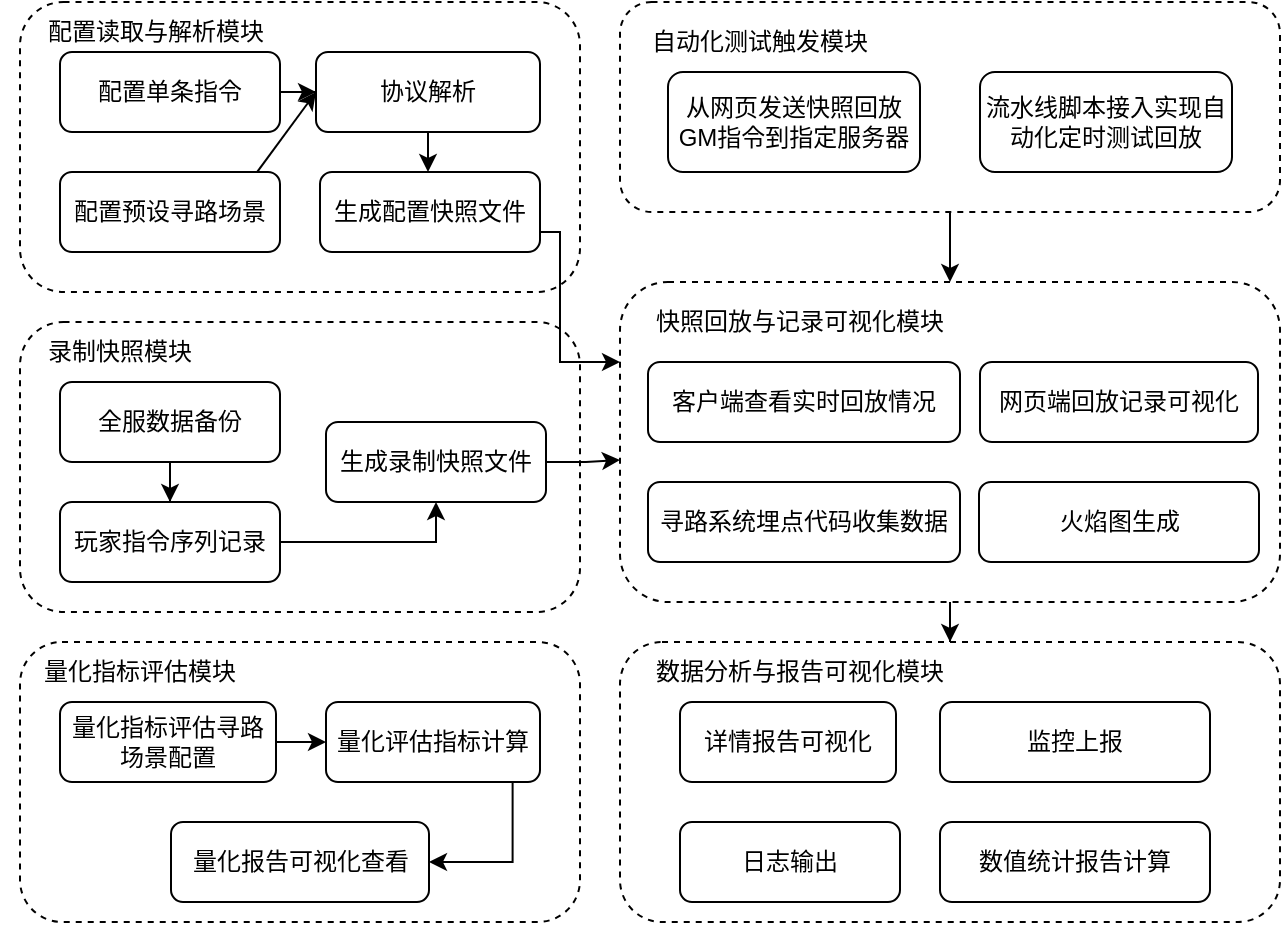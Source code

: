 <mxfile version="21.1.2" type="github">
  <diagram name="第 1 页" id="_HLhGxwpYuxkz-Yx8gkG">
    <mxGraphModel dx="836" dy="495" grid="1" gridSize="10" guides="1" tooltips="1" connect="1" arrows="1" fold="1" page="1" pageScale="1" pageWidth="827" pageHeight="1169" math="0" shadow="0">
      <root>
        <mxCell id="0" />
        <mxCell id="1" parent="0" />
        <mxCell id="xh50NrFgKcKKcXBhV88J-38" style="edgeStyle=orthogonalEdgeStyle;rounded=0;orthogonalLoop=1;jettySize=auto;html=1;entryX=0.5;entryY=0;entryDx=0;entryDy=0;" parent="1" source="xh50NrFgKcKKcXBhV88J-18" target="xh50NrFgKcKKcXBhV88J-19" edge="1">
          <mxGeometry relative="1" as="geometry">
            <mxPoint x="570" y="365" as="targetPoint" />
          </mxGeometry>
        </mxCell>
        <mxCell id="xh50NrFgKcKKcXBhV88J-18" value="" style="rounded=1;whiteSpace=wrap;html=1;dashed=1;" parent="1" vertex="1">
          <mxGeometry x="400" y="180" width="330" height="160" as="geometry" />
        </mxCell>
        <mxCell id="xh50NrFgKcKKcXBhV88J-13" value="" style="rounded=1;whiteSpace=wrap;html=1;dashed=1;" parent="1" vertex="1">
          <mxGeometry x="100" y="200" width="280" height="145" as="geometry" />
        </mxCell>
        <mxCell id="xh50NrFgKcKKcXBhV88J-12" value="" style="rounded=1;whiteSpace=wrap;html=1;dashed=1;" parent="1" vertex="1">
          <mxGeometry x="100" y="40" width="280" height="145" as="geometry" />
        </mxCell>
        <mxCell id="xh50NrFgKcKKcXBhV88J-29" style="edgeStyle=orthogonalEdgeStyle;rounded=0;orthogonalLoop=1;jettySize=auto;html=1;exitX=1;exitY=0.5;exitDx=0;exitDy=0;" parent="1" source="xh50NrFgKcKKcXBhV88J-1" target="xh50NrFgKcKKcXBhV88J-3" edge="1">
          <mxGeometry relative="1" as="geometry" />
        </mxCell>
        <mxCell id="xh50NrFgKcKKcXBhV88J-1" value="配置单条指令" style="rounded=1;whiteSpace=wrap;html=1;" parent="1" vertex="1">
          <mxGeometry x="120" y="65" width="110" height="40" as="geometry" />
        </mxCell>
        <mxCell id="xh50NrFgKcKKcXBhV88J-30" style="rounded=0;orthogonalLoop=1;jettySize=auto;html=1;entryX=0;entryY=0.5;entryDx=0;entryDy=0;exitX=0.885;exitY=0.042;exitDx=0;exitDy=0;exitPerimeter=0;" parent="1" source="xh50NrFgKcKKcXBhV88J-2" target="xh50NrFgKcKKcXBhV88J-3" edge="1">
          <mxGeometry relative="1" as="geometry">
            <mxPoint x="230" y="130" as="sourcePoint" />
          </mxGeometry>
        </mxCell>
        <mxCell id="xh50NrFgKcKKcXBhV88J-2" value="配置预设寻路场景" style="rounded=1;whiteSpace=wrap;html=1;" parent="1" vertex="1">
          <mxGeometry x="120" y="125" width="110" height="40" as="geometry" />
        </mxCell>
        <mxCell id="xh50NrFgKcKKcXBhV88J-31" style="edgeStyle=orthogonalEdgeStyle;rounded=0;orthogonalLoop=1;jettySize=auto;html=1;" parent="1" source="xh50NrFgKcKKcXBhV88J-3" target="xh50NrFgKcKKcXBhV88J-4" edge="1">
          <mxGeometry relative="1" as="geometry">
            <Array as="points">
              <mxPoint x="305" y="125" />
              <mxPoint x="305" y="125" />
            </Array>
          </mxGeometry>
        </mxCell>
        <mxCell id="xh50NrFgKcKKcXBhV88J-3" value="协议解析" style="rounded=1;whiteSpace=wrap;html=1;" parent="1" vertex="1">
          <mxGeometry x="248" y="65" width="112" height="40" as="geometry" />
        </mxCell>
        <mxCell id="xh50NrFgKcKKcXBhV88J-36" style="edgeStyle=orthogonalEdgeStyle;rounded=0;orthogonalLoop=1;jettySize=auto;html=1;entryX=0;entryY=0.25;entryDx=0;entryDy=0;" parent="1" source="xh50NrFgKcKKcXBhV88J-4" target="xh50NrFgKcKKcXBhV88J-18" edge="1">
          <mxGeometry relative="1" as="geometry">
            <Array as="points">
              <mxPoint x="370" y="155" />
              <mxPoint x="370" y="220" />
            </Array>
          </mxGeometry>
        </mxCell>
        <mxCell id="xh50NrFgKcKKcXBhV88J-4" value="生成配置快照文件" style="rounded=1;whiteSpace=wrap;html=1;" parent="1" vertex="1">
          <mxGeometry x="250" y="125" width="110" height="40" as="geometry" />
        </mxCell>
        <mxCell id="xh50NrFgKcKKcXBhV88J-32" style="edgeStyle=orthogonalEdgeStyle;rounded=0;orthogonalLoop=1;jettySize=auto;html=1;" parent="1" source="xh50NrFgKcKKcXBhV88J-5" target="xh50NrFgKcKKcXBhV88J-6" edge="1">
          <mxGeometry relative="1" as="geometry" />
        </mxCell>
        <mxCell id="xh50NrFgKcKKcXBhV88J-5" value="全服数据备份" style="rounded=1;whiteSpace=wrap;html=1;" parent="1" vertex="1">
          <mxGeometry x="120" y="230" width="110" height="40" as="geometry" />
        </mxCell>
        <mxCell id="xh50NrFgKcKKcXBhV88J-33" style="rounded=0;orthogonalLoop=1;jettySize=auto;html=1;entryX=0.5;entryY=1;entryDx=0;entryDy=0;edgeStyle=orthogonalEdgeStyle;" parent="1" source="xh50NrFgKcKKcXBhV88J-6" target="xh50NrFgKcKKcXBhV88J-7" edge="1">
          <mxGeometry relative="1" as="geometry" />
        </mxCell>
        <mxCell id="xh50NrFgKcKKcXBhV88J-6" value="玩家指令序列记录" style="rounded=1;whiteSpace=wrap;html=1;" parent="1" vertex="1">
          <mxGeometry x="120" y="290" width="110" height="40" as="geometry" />
        </mxCell>
        <mxCell id="xh50NrFgKcKKcXBhV88J-34" style="edgeStyle=orthogonalEdgeStyle;rounded=0;orthogonalLoop=1;jettySize=auto;html=1;" parent="1" source="xh50NrFgKcKKcXBhV88J-7" edge="1">
          <mxGeometry relative="1" as="geometry">
            <mxPoint x="400" y="269" as="targetPoint" />
          </mxGeometry>
        </mxCell>
        <mxCell id="xh50NrFgKcKKcXBhV88J-7" value="生成录制快照文件" style="rounded=1;whiteSpace=wrap;html=1;" parent="1" vertex="1">
          <mxGeometry x="253" y="250" width="110" height="40" as="geometry" />
        </mxCell>
        <mxCell id="xh50NrFgKcKKcXBhV88J-37" style="edgeStyle=orthogonalEdgeStyle;rounded=0;orthogonalLoop=1;jettySize=auto;html=1;entryX=0.5;entryY=0;entryDx=0;entryDy=0;" parent="1" source="xh50NrFgKcKKcXBhV88J-11" target="xh50NrFgKcKKcXBhV88J-18" edge="1">
          <mxGeometry relative="1" as="geometry" />
        </mxCell>
        <mxCell id="xh50NrFgKcKKcXBhV88J-11" value="" style="rounded=1;whiteSpace=wrap;html=1;dashed=1;" parent="1" vertex="1">
          <mxGeometry x="400" y="40" width="330" height="105" as="geometry" />
        </mxCell>
        <mxCell id="xh50NrFgKcKKcXBhV88J-9" value="从网页发送快照回放GM指令到指定服务器" style="rounded=1;whiteSpace=wrap;html=1;" parent="1" vertex="1">
          <mxGeometry x="424" y="75" width="126" height="50" as="geometry" />
        </mxCell>
        <mxCell id="xh50NrFgKcKKcXBhV88J-10" value="流水线脚本接入实现自动化定时测试回放" style="rounded=1;whiteSpace=wrap;html=1;" parent="1" vertex="1">
          <mxGeometry x="580" y="75" width="126" height="50" as="geometry" />
        </mxCell>
        <mxCell id="xh50NrFgKcKKcXBhV88J-14" value="客户端查看实时回放情况" style="rounded=1;whiteSpace=wrap;html=1;" parent="1" vertex="1">
          <mxGeometry x="414" y="220" width="156" height="40" as="geometry" />
        </mxCell>
        <mxCell id="xh50NrFgKcKKcXBhV88J-15" value="网页端回放记录可视化" style="rounded=1;whiteSpace=wrap;html=1;" parent="1" vertex="1">
          <mxGeometry x="580" y="220" width="139" height="40" as="geometry" />
        </mxCell>
        <mxCell id="xh50NrFgKcKKcXBhV88J-16" value="寻路系统埋点代码收集数据" style="rounded=1;whiteSpace=wrap;html=1;" parent="1" vertex="1">
          <mxGeometry x="414" y="280" width="156" height="40" as="geometry" />
        </mxCell>
        <mxCell id="xh50NrFgKcKKcXBhV88J-17" value="火焰图生成" style="rounded=1;whiteSpace=wrap;html=1;" parent="1" vertex="1">
          <mxGeometry x="579.5" y="280" width="140" height="40" as="geometry" />
        </mxCell>
        <mxCell id="xh50NrFgKcKKcXBhV88J-19" value="" style="rounded=1;whiteSpace=wrap;html=1;dashed=1;" parent="1" vertex="1">
          <mxGeometry x="400" y="360" width="330" height="140" as="geometry" />
        </mxCell>
        <mxCell id="xh50NrFgKcKKcXBhV88J-20" value="详情报告可视化" style="rounded=1;whiteSpace=wrap;html=1;" parent="1" vertex="1">
          <mxGeometry x="430" y="390" width="108" height="40" as="geometry" />
        </mxCell>
        <mxCell id="xh50NrFgKcKKcXBhV88J-21" value="数值统计报告计算" style="rounded=1;whiteSpace=wrap;html=1;" parent="1" vertex="1">
          <mxGeometry x="560" y="450" width="135" height="40" as="geometry" />
        </mxCell>
        <mxCell id="xh50NrFgKcKKcXBhV88J-22" value="日志输出" style="rounded=1;whiteSpace=wrap;html=1;" parent="1" vertex="1">
          <mxGeometry x="430" y="450" width="110" height="40" as="geometry" />
        </mxCell>
        <mxCell id="xh50NrFgKcKKcXBhV88J-23" value="监控上报" style="rounded=1;whiteSpace=wrap;html=1;" parent="1" vertex="1">
          <mxGeometry x="560" y="390" width="135" height="40" as="geometry" />
        </mxCell>
        <mxCell id="xh50NrFgKcKKcXBhV88J-24" value="" style="rounded=1;whiteSpace=wrap;html=1;dashed=1;" parent="1" vertex="1">
          <mxGeometry x="100" y="360" width="280" height="140" as="geometry" />
        </mxCell>
        <mxCell id="xh50NrFgKcKKcXBhV88J-39" style="edgeStyle=orthogonalEdgeStyle;rounded=0;orthogonalLoop=1;jettySize=auto;html=1;" parent="1" source="xh50NrFgKcKKcXBhV88J-25" target="xh50NrFgKcKKcXBhV88J-28" edge="1">
          <mxGeometry relative="1" as="geometry" />
        </mxCell>
        <mxCell id="xh50NrFgKcKKcXBhV88J-25" value="量化指标评估寻路场景配置" style="rounded=1;whiteSpace=wrap;html=1;" parent="1" vertex="1">
          <mxGeometry x="120" y="390" width="108" height="40" as="geometry" />
        </mxCell>
        <mxCell id="xh50NrFgKcKKcXBhV88J-27" value="量化报告可视化查看" style="rounded=1;whiteSpace=wrap;html=1;" parent="1" vertex="1">
          <mxGeometry x="175.5" y="450" width="129" height="40" as="geometry" />
        </mxCell>
        <mxCell id="xh50NrFgKcKKcXBhV88J-40" style="edgeStyle=orthogonalEdgeStyle;rounded=0;orthogonalLoop=1;jettySize=auto;html=1;exitX=0.872;exitY=1.006;exitDx=0;exitDy=0;entryX=1;entryY=0.5;entryDx=0;entryDy=0;exitPerimeter=0;" parent="1" source="xh50NrFgKcKKcXBhV88J-28" target="xh50NrFgKcKKcXBhV88J-27" edge="1">
          <mxGeometry relative="1" as="geometry">
            <Array as="points">
              <mxPoint x="346" y="470" />
            </Array>
          </mxGeometry>
        </mxCell>
        <mxCell id="xh50NrFgKcKKcXBhV88J-28" value="量化评估指标计算" style="rounded=1;whiteSpace=wrap;html=1;" parent="1" vertex="1">
          <mxGeometry x="253" y="390" width="107" height="40" as="geometry" />
        </mxCell>
        <mxCell id="bTXjKnrGsCd6ECVmVlAk-1" value="配置读取与解析模块" style="text;html=1;strokeColor=none;fillColor=none;align=center;verticalAlign=middle;whiteSpace=wrap;rounded=0;" vertex="1" parent="1">
          <mxGeometry x="108" y="40" width="120" height="30" as="geometry" />
        </mxCell>
        <mxCell id="bTXjKnrGsCd6ECVmVlAk-2" value="录制快照模块" style="text;html=1;strokeColor=none;fillColor=none;align=center;verticalAlign=middle;whiteSpace=wrap;rounded=0;" vertex="1" parent="1">
          <mxGeometry x="90" y="200" width="120" height="30" as="geometry" />
        </mxCell>
        <mxCell id="bTXjKnrGsCd6ECVmVlAk-3" value="量化指标评估模块" style="text;html=1;strokeColor=none;fillColor=none;align=center;verticalAlign=middle;whiteSpace=wrap;rounded=0;" vertex="1" parent="1">
          <mxGeometry x="100" y="360" width="120" height="30" as="geometry" />
        </mxCell>
        <mxCell id="bTXjKnrGsCd6ECVmVlAk-4" value="自动化测试触发模块" style="text;html=1;strokeColor=none;fillColor=none;align=center;verticalAlign=middle;whiteSpace=wrap;rounded=0;" vertex="1" parent="1">
          <mxGeometry x="410" y="45" width="120" height="30" as="geometry" />
        </mxCell>
        <mxCell id="bTXjKnrGsCd6ECVmVlAk-5" value="快照回放与记录可视化模块" style="text;html=1;strokeColor=none;fillColor=none;align=center;verticalAlign=middle;whiteSpace=wrap;rounded=0;" vertex="1" parent="1">
          <mxGeometry x="410" y="185" width="160" height="30" as="geometry" />
        </mxCell>
        <mxCell id="bTXjKnrGsCd6ECVmVlAk-6" value="数据分析与报告可视化模块" style="text;html=1;strokeColor=none;fillColor=none;align=center;verticalAlign=middle;whiteSpace=wrap;rounded=0;" vertex="1" parent="1">
          <mxGeometry x="410" y="360" width="160" height="30" as="geometry" />
        </mxCell>
      </root>
    </mxGraphModel>
  </diagram>
</mxfile>
